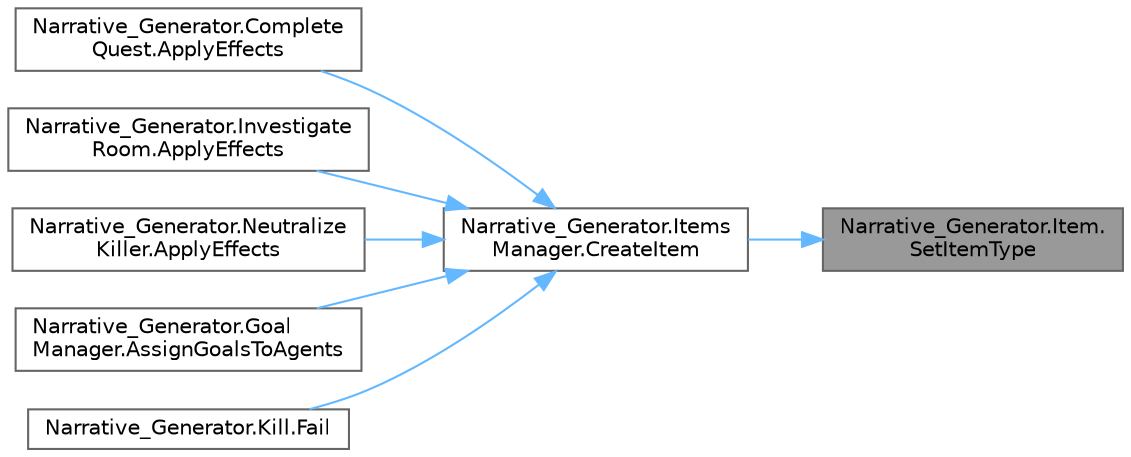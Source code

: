 digraph "Narrative_Generator.Item.SetItemType"
{
 // LATEX_PDF_SIZE
  bgcolor="transparent";
  edge [fontname=Helvetica,fontsize=10,labelfontname=Helvetica,labelfontsize=10];
  node [fontname=Helvetica,fontsize=10,shape=box,height=0.2,width=0.4];
  rankdir="RL";
  Node1 [label="Narrative_Generator.Item.\lSetItemType",height=0.2,width=0.4,color="gray40", fillcolor="grey60", style="filled", fontcolor="black",tooltip="Sets the type of the item."];
  Node1 -> Node2 [dir="back",color="steelblue1",style="solid"];
  Node2 [label="Narrative_Generator.Items\lManager.CreateItem",height=0.2,width=0.4,color="grey40", fillcolor="white", style="filled",URL="$class_narrative___generator_1_1_items_manager.html#a7c70c85947860fd9ef0bdc33e733ea7c",tooltip="A method for creation a new item."];
  Node2 -> Node3 [dir="back",color="steelblue1",style="solid"];
  Node3 [label="Narrative_Generator.Complete\lQuest.ApplyEffects",height=0.2,width=0.4,color="grey40", fillcolor="white", style="filled",URL="$class_narrative___generator_1_1_complete_quest.html#aa908d9da80a0fd1e81a78a0e16710fbb",tooltip="A method that changes the passed world state according to the effects of the action."];
  Node2 -> Node4 [dir="back",color="steelblue1",style="solid"];
  Node4 [label="Narrative_Generator.Investigate\lRoom.ApplyEffects",height=0.2,width=0.4,color="grey40", fillcolor="white", style="filled",URL="$class_narrative___generator_1_1_investigate_room.html#a779af619c50f6c505c712e7ef2ef7b26",tooltip="A method that changes the passed world state according to the effects of the action."];
  Node2 -> Node5 [dir="back",color="steelblue1",style="solid"];
  Node5 [label="Narrative_Generator.Neutralize\lKiller.ApplyEffects",height=0.2,width=0.4,color="grey40", fillcolor="white", style="filled",URL="$class_narrative___generator_1_1_neutralize_killer.html#afba0997150151a565f7c15a2dc3aa6b8",tooltip="A method that changes the passed world state according to the effects of the action."];
  Node2 -> Node6 [dir="back",color="steelblue1",style="solid"];
  Node6 [label="Narrative_Generator.Goal\lManager.AssignGoalsToAgents",height=0.2,width=0.4,color="grey40", fillcolor="white", style="filled",URL="$class_narrative___generator_1_1_goal_manager.html#a1972c672143df8f969e4a81898e47fca",tooltip="A method that assigns goals to agents based on their role."];
  Node2 -> Node7 [dir="back",color="steelblue1",style="solid"];
  Node7 [label="Narrative_Generator.Kill.Fail",height=0.2,width=0.4,color="grey40", fillcolor="white", style="filled",URL="$class_narrative___generator_1_1_kill.html#aa2f49750f379e76d20ff01031dba34ca",tooltip="A method that implements the action's failure effect."];
}
